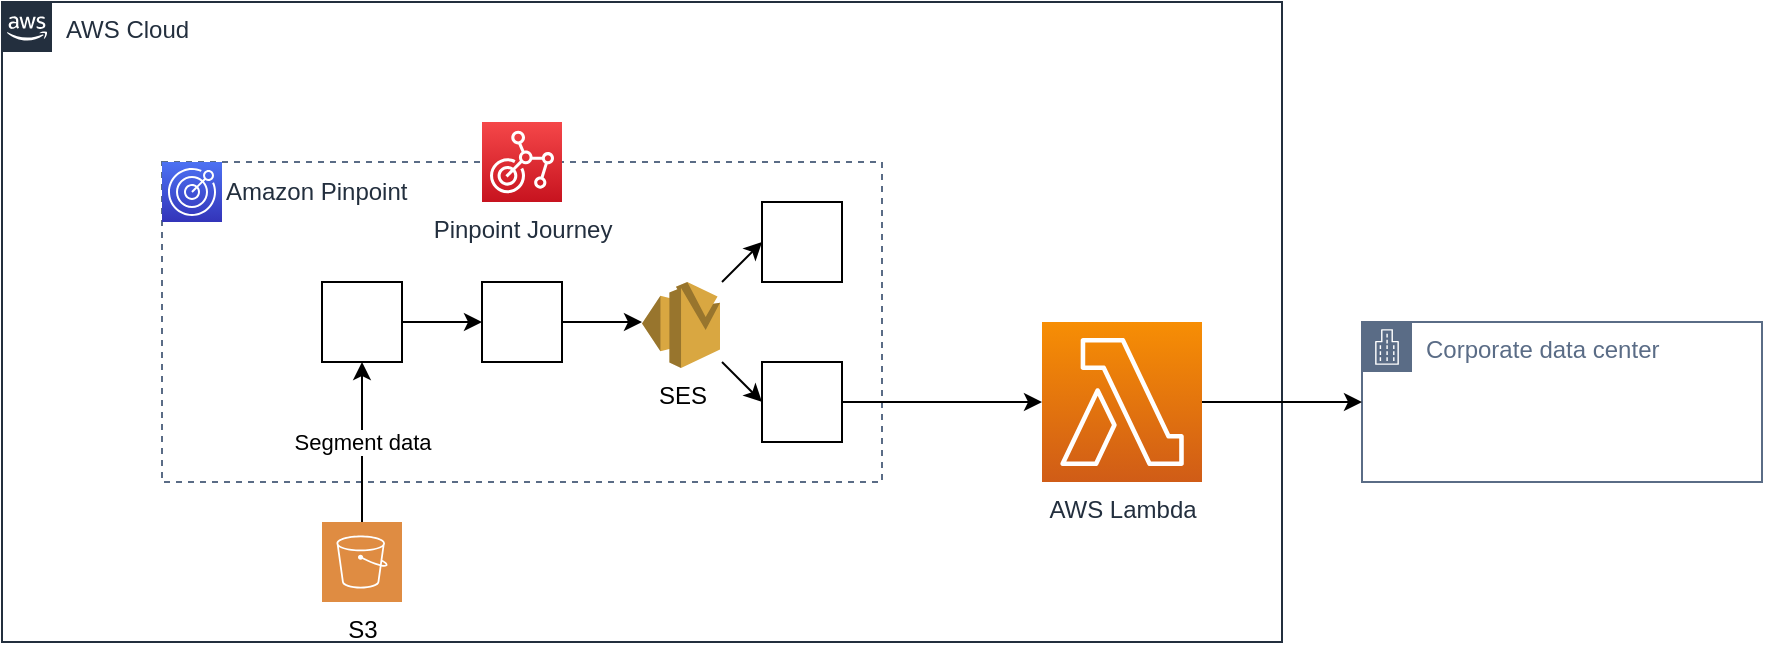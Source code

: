 <mxfile version="14.9.6" type="device"><diagram id="qAlIv3ozDzEkKbbUsvPA" name="Page-1"><mxGraphModel dx="1089" dy="810" grid="1" gridSize="10" guides="1" tooltips="1" connect="1" arrows="1" fold="1" page="1" pageScale="1" pageWidth="827" pageHeight="1169" math="0" shadow="0"><root><mxCell id="0"/><mxCell id="1" parent="0"/><mxCell id="cZQi_YBxgr0w4EooE_qB-3" value="AWS Cloud" style="points=[[0,0],[0.25,0],[0.5,0],[0.75,0],[1,0],[1,0.25],[1,0.5],[1,0.75],[1,1],[0.75,1],[0.5,1],[0.25,1],[0,1],[0,0.75],[0,0.5],[0,0.25]];outlineConnect=0;gradientColor=none;html=1;whiteSpace=wrap;fontSize=12;fontStyle=0;shape=mxgraph.aws4.group;grIcon=mxgraph.aws4.group_aws_cloud_alt;strokeColor=#232F3E;fillColor=none;verticalAlign=top;align=left;spacingLeft=30;fontColor=#232F3E;dashed=0;" vertex="1" parent="1"><mxGeometry x="40" y="40" width="640" height="320" as="geometry"/></mxCell><mxCell id="cZQi_YBxgr0w4EooE_qB-7" value="" style="fillColor=none;strokeColor=#5A6C86;dashed=1;verticalAlign=top;fontStyle=0;fontColor=#5A6C86;" vertex="1" parent="1"><mxGeometry x="120" y="120" width="360" height="160" as="geometry"/></mxCell><mxCell id="cZQi_YBxgr0w4EooE_qB-6" value="Corporate data center" style="points=[[0,0],[0.25,0],[0.5,0],[0.75,0],[1,0],[1,0.25],[1,0.5],[1,0.75],[1,1],[0.75,1],[0.5,1],[0.25,1],[0,1],[0,0.75],[0,0.5],[0,0.25]];outlineConnect=0;gradientColor=none;html=1;whiteSpace=wrap;fontSize=12;fontStyle=0;shape=mxgraph.aws4.group;grIcon=mxgraph.aws4.group_corporate_data_center;strokeColor=#5A6C86;fillColor=none;verticalAlign=top;align=left;spacingLeft=30;fontColor=#5A6C86;dashed=0;" vertex="1" parent="1"><mxGeometry x="720" y="200" width="200" height="80" as="geometry"/></mxCell><mxCell id="cZQi_YBxgr0w4EooE_qB-2" value="Amazon Pinpoint" style="points=[[0,0,0],[0.25,0,0],[0.5,0,0],[0.75,0,0],[1,0,0],[0,1,0],[0.25,1,0],[0.5,1,0],[0.75,1,0],[1,1,0],[0,0.25,0],[0,0.5,0],[0,0.75,0],[1,0.25,0],[1,0.5,0],[1,0.75,0]];outlineConnect=0;fontColor=#232F3E;gradientColor=#4D72F3;gradientDirection=north;fillColor=#3334B9;strokeColor=#ffffff;dashed=0;verticalLabelPosition=middle;verticalAlign=middle;align=left;html=1;fontSize=12;fontStyle=0;aspect=fixed;shape=mxgraph.aws4.resourceIcon;resIcon=mxgraph.aws4.pinpoint;labelPosition=right;" vertex="1" parent="1"><mxGeometry x="120" y="120" width="30" height="30" as="geometry"/></mxCell><mxCell id="cZQi_YBxgr0w4EooE_qB-4" value="Pinpoint Journey" style="points=[[0,0,0],[0.25,0,0],[0.5,0,0],[0.75,0,0],[1,0,0],[0,1,0],[0.25,1,0],[0.5,1,0],[0.75,1,0],[1,1,0],[0,0.25,0],[0,0.5,0],[0,0.75,0],[1,0.25,0],[1,0.5,0],[1,0.75,0]];outlineConnect=0;fontColor=#232F3E;gradientColor=#F54749;gradientDirection=north;fillColor=#C7131F;strokeColor=#ffffff;dashed=0;verticalLabelPosition=bottom;verticalAlign=top;align=center;html=1;fontSize=12;fontStyle=0;aspect=fixed;shape=mxgraph.aws4.resourceIcon;resIcon=mxgraph.aws4.pinpoint_journey;" vertex="1" parent="1"><mxGeometry x="280" y="100" width="40" height="40" as="geometry"/></mxCell><mxCell id="cZQi_YBxgr0w4EooE_qB-22" value="" style="edgeStyle=none;rounded=0;orthogonalLoop=1;jettySize=auto;html=1;" edge="1" parent="1" source="cZQi_YBxgr0w4EooE_qB-5" target="cZQi_YBxgr0w4EooE_qB-6"><mxGeometry relative="1" as="geometry"/></mxCell><mxCell id="cZQi_YBxgr0w4EooE_qB-5" value="AWS Lambda" style="points=[[0,0,0],[0.25,0,0],[0.5,0,0],[0.75,0,0],[1,0,0],[0,1,0],[0.25,1,0],[0.5,1,0],[0.75,1,0],[1,1,0],[0,0.25,0],[0,0.5,0],[0,0.75,0],[1,0.25,0],[1,0.5,0],[1,0.75,0]];outlineConnect=0;fontColor=#232F3E;gradientColor=#F78E04;gradientDirection=north;fillColor=#D05C17;strokeColor=#ffffff;dashed=0;verticalLabelPosition=bottom;verticalAlign=top;align=center;html=1;fontSize=12;fontStyle=0;aspect=fixed;shape=mxgraph.aws4.resourceIcon;resIcon=mxgraph.aws4.lambda;" vertex="1" parent="1"><mxGeometry x="560" y="200" width="80" height="80" as="geometry"/></mxCell><mxCell id="cZQi_YBxgr0w4EooE_qB-20" value="Segment data" style="edgeStyle=none;rounded=0;orthogonalLoop=1;jettySize=auto;html=1;entryX=0.5;entryY=1;entryDx=0;entryDy=0;" edge="1" parent="1" source="cZQi_YBxgr0w4EooE_qB-8" target="cZQi_YBxgr0w4EooE_qB-10"><mxGeometry relative="1" as="geometry"/></mxCell><mxCell id="cZQi_YBxgr0w4EooE_qB-8" value="S3" style="pointerEvents=1;shadow=0;dashed=0;html=1;strokeColor=none;fillColor=#DF8C42;labelPosition=center;verticalLabelPosition=bottom;verticalAlign=top;align=center;outlineConnect=0;shape=mxgraph.veeam2.aws_s3;" vertex="1" parent="1"><mxGeometry x="200" y="300" width="40" height="40" as="geometry"/></mxCell><mxCell id="cZQi_YBxgr0w4EooE_qB-16" style="edgeStyle=orthogonalEdgeStyle;rounded=0;orthogonalLoop=1;jettySize=auto;html=1;entryX=0;entryY=0.5;entryDx=0;entryDy=0;" edge="1" parent="1" source="cZQi_YBxgr0w4EooE_qB-10" target="cZQi_YBxgr0w4EooE_qB-11"><mxGeometry relative="1" as="geometry"/></mxCell><mxCell id="cZQi_YBxgr0w4EooE_qB-10" value="" style="whiteSpace=wrap;html=1;aspect=fixed;" vertex="1" parent="1"><mxGeometry x="200" y="180" width="40" height="40" as="geometry"/></mxCell><mxCell id="cZQi_YBxgr0w4EooE_qB-17" style="edgeStyle=orthogonalEdgeStyle;rounded=0;orthogonalLoop=1;jettySize=auto;html=1;entryX=0;entryY=0.5;entryDx=0;entryDy=0;" edge="1" parent="1" source="cZQi_YBxgr0w4EooE_qB-11"><mxGeometry relative="1" as="geometry"><mxPoint x="360" y="200" as="targetPoint"/></mxGeometry></mxCell><mxCell id="cZQi_YBxgr0w4EooE_qB-11" value="" style="whiteSpace=wrap;html=1;aspect=fixed;" vertex="1" parent="1"><mxGeometry x="280" y="180" width="40" height="40" as="geometry"/></mxCell><mxCell id="cZQi_YBxgr0w4EooE_qB-18" style="rounded=0;orthogonalLoop=1;jettySize=auto;html=1;entryX=0;entryY=0.5;entryDx=0;entryDy=0;" edge="1" parent="1" target="cZQi_YBxgr0w4EooE_qB-13"><mxGeometry relative="1" as="geometry"><mxPoint x="400" y="180" as="sourcePoint"/></mxGeometry></mxCell><mxCell id="cZQi_YBxgr0w4EooE_qB-19" style="rounded=0;orthogonalLoop=1;jettySize=auto;html=1;entryX=0;entryY=0.5;entryDx=0;entryDy=0;" edge="1" parent="1" target="cZQi_YBxgr0w4EooE_qB-14"><mxGeometry relative="1" as="geometry"><mxPoint x="400" y="220" as="sourcePoint"/></mxGeometry></mxCell><mxCell id="cZQi_YBxgr0w4EooE_qB-13" value="" style="whiteSpace=wrap;html=1;aspect=fixed;" vertex="1" parent="1"><mxGeometry x="420" y="140" width="40" height="40" as="geometry"/></mxCell><mxCell id="cZQi_YBxgr0w4EooE_qB-15" style="edgeStyle=orthogonalEdgeStyle;rounded=0;orthogonalLoop=1;jettySize=auto;html=1;entryX=0;entryY=0.5;entryDx=0;entryDy=0;entryPerimeter=0;" edge="1" parent="1" source="cZQi_YBxgr0w4EooE_qB-14" target="cZQi_YBxgr0w4EooE_qB-5"><mxGeometry relative="1" as="geometry"/></mxCell><mxCell id="cZQi_YBxgr0w4EooE_qB-14" value="" style="whiteSpace=wrap;html=1;aspect=fixed;" vertex="1" parent="1"><mxGeometry x="420" y="220" width="40" height="40" as="geometry"/></mxCell><mxCell id="cZQi_YBxgr0w4EooE_qB-21" value="SES" style="outlineConnect=0;dashed=0;verticalLabelPosition=bottom;verticalAlign=top;align=center;html=1;shape=mxgraph.aws3.ses;fillColor=#D9A741;gradientColor=none;" vertex="1" parent="1"><mxGeometry x="360" y="180" width="39" height="43" as="geometry"/></mxCell></root></mxGraphModel></diagram></mxfile>